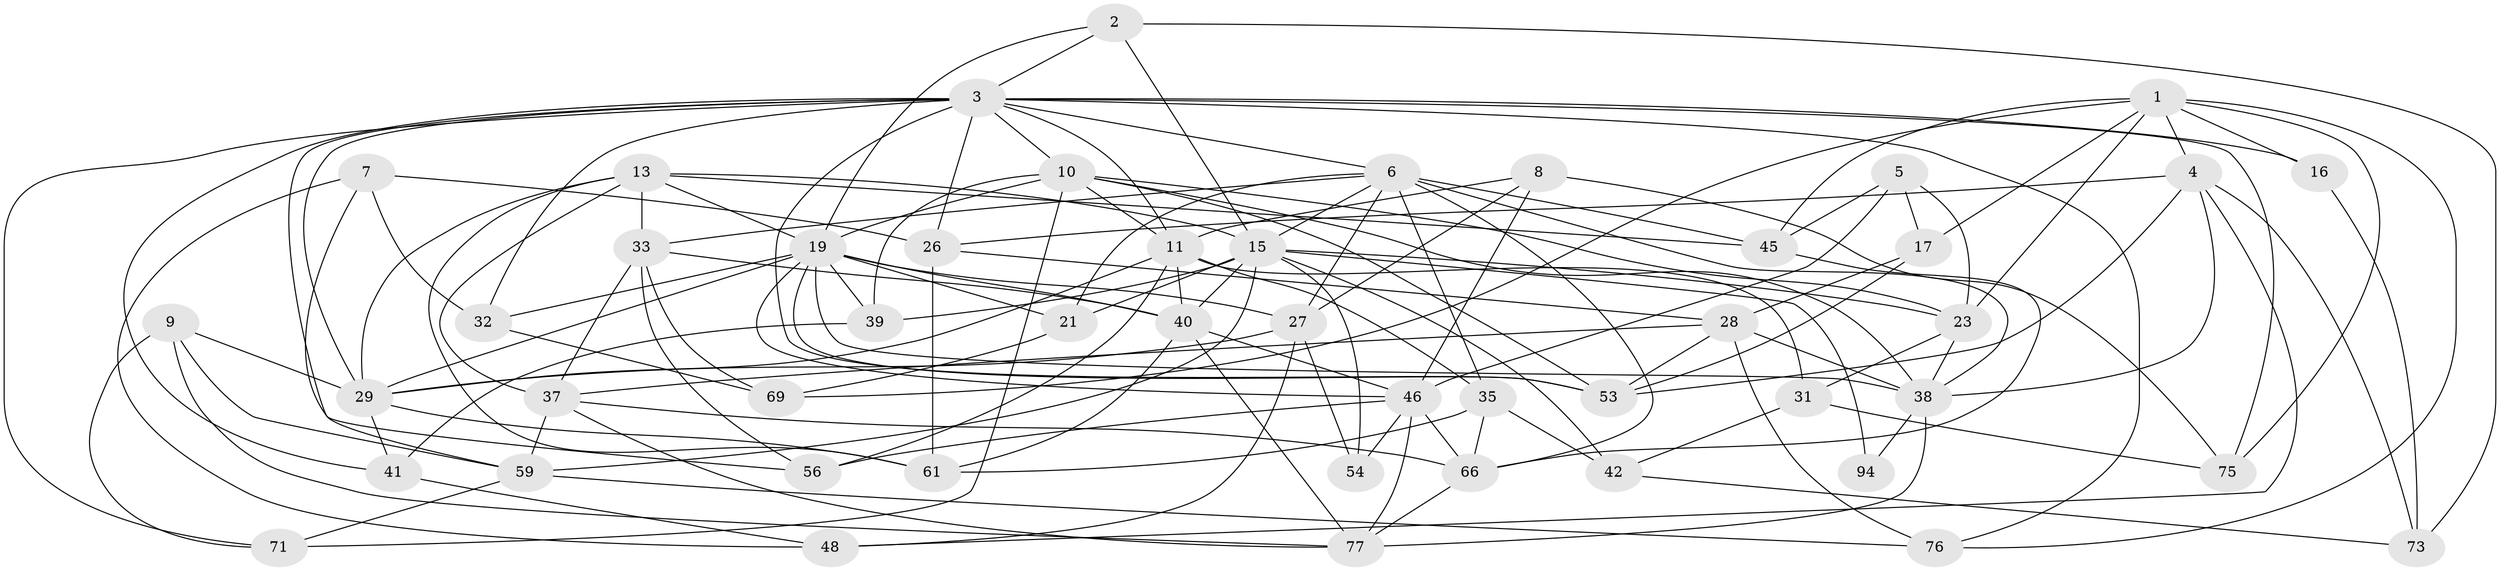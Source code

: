 // original degree distribution, {4: 1.0}
// Generated by graph-tools (version 1.1) at 2025/16/03/09/25 04:16:18]
// undirected, 48 vertices, 136 edges
graph export_dot {
graph [start="1"]
  node [color=gray90,style=filled];
  1 [super="+50+30"];
  2;
  3 [super="+14"];
  4 [super="+97"];
  5;
  6 [super="+12"];
  7;
  8;
  9;
  10 [super="+18"];
  11 [super="+67+60"];
  13 [super="+72+20"];
  15 [super="+85+64+22"];
  16;
  17;
  19 [super="+44+25+90+34"];
  21;
  23 [super="+68"];
  26 [super="+49"];
  27 [super="+43"];
  28 [super="+70"];
  29 [super="+63"];
  31;
  32;
  33 [super="+47"];
  35 [super="+65"];
  37 [super="+88"];
  38 [super="+80+87"];
  39;
  40 [super="+52+91"];
  41;
  42;
  45 [super="+81"];
  46 [super="+62+84"];
  48;
  53 [super="+57"];
  54;
  56;
  59 [super="+78"];
  61 [super="+96"];
  66 [super="+79"];
  69;
  71;
  73;
  75;
  76;
  77 [super="+83"];
  94;
  1 -- 16 [weight=2];
  1 -- 17;
  1 -- 45 [weight=2];
  1 -- 69;
  1 -- 23;
  1 -- 75;
  1 -- 76;
  1 -- 4;
  2 -- 73;
  2 -- 3;
  2 -- 15;
  2 -- 19;
  3 -- 75;
  3 -- 32;
  3 -- 71;
  3 -- 41;
  3 -- 10;
  3 -- 11;
  3 -- 76;
  3 -- 16;
  3 -- 53;
  3 -- 56;
  3 -- 29;
  3 -- 26;
  3 -- 6;
  4 -- 73;
  4 -- 38;
  4 -- 26;
  4 -- 48;
  4 -- 53;
  5 -- 17;
  5 -- 46;
  5 -- 23;
  5 -- 45;
  6 -- 35 [weight=2];
  6 -- 38;
  6 -- 15;
  6 -- 33;
  6 -- 66;
  6 -- 45;
  6 -- 21;
  6 -- 27;
  7 -- 26;
  7 -- 48;
  7 -- 32;
  7 -- 59;
  8 -- 75;
  8 -- 27;
  8 -- 46;
  8 -- 11;
  9 -- 71;
  9 -- 29;
  9 -- 77;
  9 -- 59;
  10 -- 71;
  10 -- 23;
  10 -- 39;
  10 -- 11;
  10 -- 38;
  10 -- 53;
  10 -- 19;
  11 -- 31;
  11 -- 40;
  11 -- 29;
  11 -- 56;
  11 -- 35;
  13 -- 33;
  13 -- 29;
  13 -- 37;
  13 -- 15 [weight=2];
  13 -- 45;
  13 -- 61;
  13 -- 19;
  15 -- 40 [weight=2];
  15 -- 54 [weight=2];
  15 -- 23;
  15 -- 21;
  15 -- 42;
  15 -- 94 [weight=3];
  15 -- 39;
  15 -- 59;
  16 -- 73;
  17 -- 28;
  17 -- 53;
  19 -- 27;
  19 -- 39;
  19 -- 32;
  19 -- 40;
  19 -- 21;
  19 -- 53;
  19 -- 38;
  19 -- 29;
  19 -- 46;
  21 -- 69;
  23 -- 31;
  23 -- 38;
  26 -- 28;
  26 -- 61 [weight=2];
  27 -- 54;
  27 -- 48;
  27 -- 29;
  28 -- 37;
  28 -- 53;
  28 -- 76;
  28 -- 38;
  29 -- 41;
  29 -- 61;
  31 -- 75;
  31 -- 42;
  32 -- 69;
  33 -- 56;
  33 -- 40;
  33 -- 69;
  33 -- 37;
  35 -- 66;
  35 -- 42;
  35 -- 61;
  37 -- 66;
  37 -- 59;
  37 -- 77;
  38 -- 94;
  38 -- 77;
  39 -- 41;
  40 -- 77;
  40 -- 46;
  40 -- 61;
  41 -- 48;
  42 -- 73;
  45 -- 66;
  46 -- 77;
  46 -- 56;
  46 -- 54;
  46 -- 66;
  59 -- 76;
  59 -- 71;
  66 -- 77;
}
